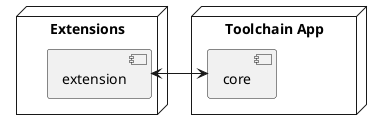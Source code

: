 ' Copyright (C) Microsoft Corporation

@startuml

node "Toolchain App" {
    [core]
}

node "Extensions" {
    [extension]
}

extension <-> core

@enduml
